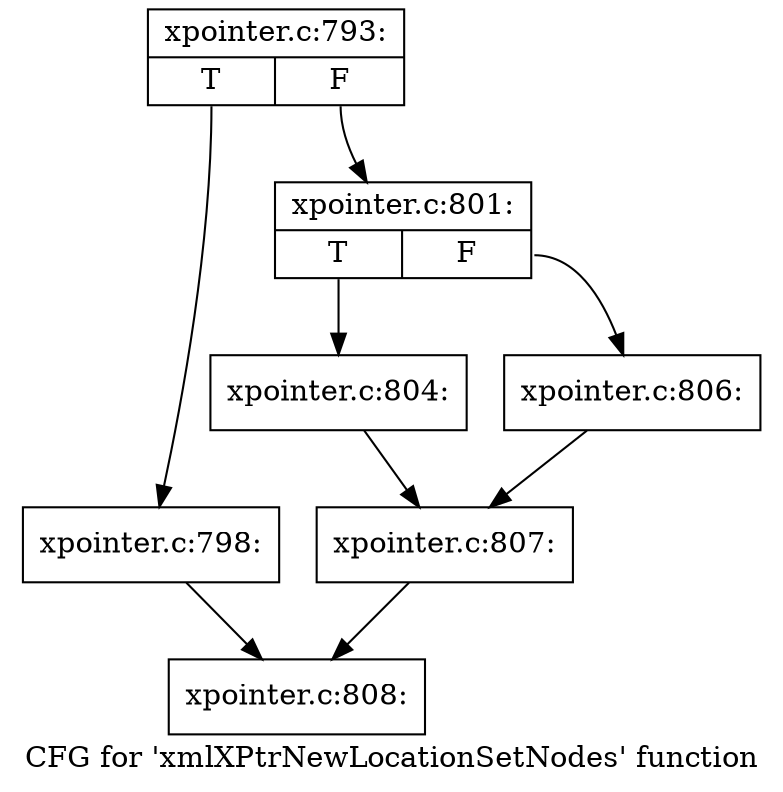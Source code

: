 digraph "CFG for 'xmlXPtrNewLocationSetNodes' function" {
	label="CFG for 'xmlXPtrNewLocationSetNodes' function";

	Node0x50f2670 [shape=record,label="{xpointer.c:793:|{<s0>T|<s1>F}}"];
	Node0x50f2670:s0 -> Node0x50f3430;
	Node0x50f2670:s1 -> Node0x50f3480;
	Node0x50f3430 [shape=record,label="{xpointer.c:798:}"];
	Node0x50f3430 -> Node0x50f28f0;
	Node0x50f3480 [shape=record,label="{xpointer.c:801:|{<s0>T|<s1>F}}"];
	Node0x50f3480:s0 -> Node0x50f3f80;
	Node0x50f3480:s1 -> Node0x50f4020;
	Node0x50f3f80 [shape=record,label="{xpointer.c:804:}"];
	Node0x50f3f80 -> Node0x50f3fd0;
	Node0x50f4020 [shape=record,label="{xpointer.c:806:}"];
	Node0x50f4020 -> Node0x50f3fd0;
	Node0x50f3fd0 [shape=record,label="{xpointer.c:807:}"];
	Node0x50f3fd0 -> Node0x50f28f0;
	Node0x50f28f0 [shape=record,label="{xpointer.c:808:}"];
}
